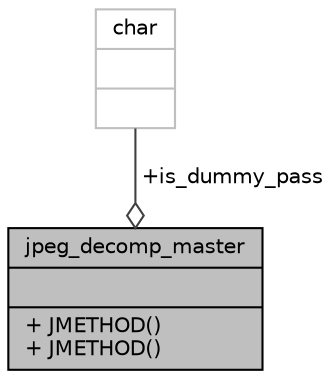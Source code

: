 digraph "jpeg_decomp_master"
{
 // LATEX_PDF_SIZE
  bgcolor="transparent";
  edge [fontname="Helvetica",fontsize="10",labelfontname="Helvetica",labelfontsize="10"];
  node [fontname="Helvetica",fontsize="10",shape=record];
  Node1 [label="{jpeg_decomp_master\n||+ JMETHOD()\l+ JMETHOD()\l}",height=0.2,width=0.4,color="black", fillcolor="grey75", style="filled", fontcolor="black",tooltip=" "];
  Node2 -> Node1 [color="grey25",fontsize="10",style="solid",label=" +is_dummy_pass" ,arrowhead="odiamond"];
  Node2 [label="{char\n||}",height=0.2,width=0.4,color="grey75",tooltip=" "];
}
